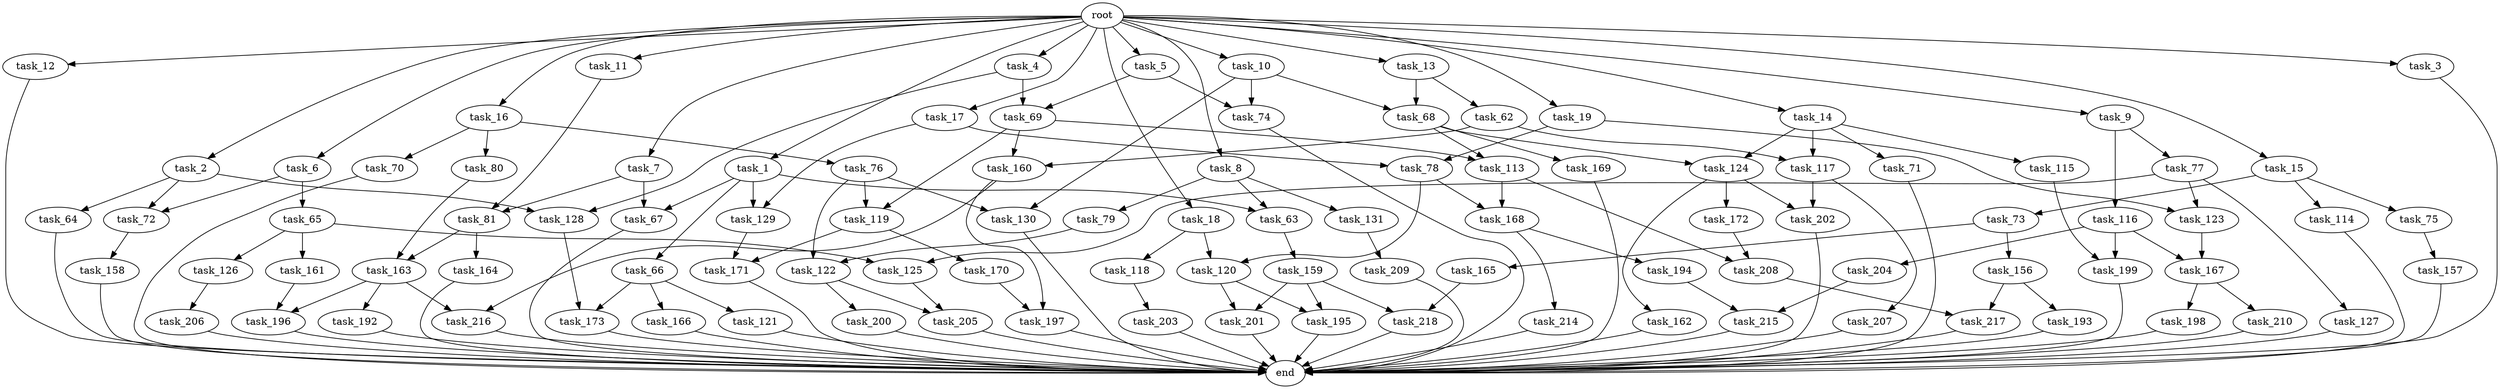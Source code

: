digraph G {
  task_207 [size="549755813.888000"];
  task_192 [size="549755813.888000"];
  task_16 [size="1.024000"];
  task_168 [size="910533066.752000"];
  task_115 [size="695784701.952000"];
  task_158 [size="77309411.328000"];
  task_19 [size="1.024000"];
  task_12 [size="1.024000"];
  task_172 [size="309237645.312000"];
  task_119 [size="1005022347.264000"];
  task_114 [size="309237645.312000"];
  task_113 [size="446676598.784000"];
  task_68 [size="498216206.336000"];
  task_166 [size="420906795.008000"];
  task_162 [size="309237645.312000"];
  task_62 [size="420906795.008000"];
  task_14 [size="1.024000"];
  task_1 [size="1.024000"];
  task_2 [size="1.024000"];
  task_156 [size="695784701.952000"];
  task_218 [size="627065225.216000"];
  task_123 [size="893353197.568000"];
  task_6 [size="1.024000"];
  task_79 [size="549755813.888000"];
  task_72 [size="154618822.656000"];
  task_200 [size="549755813.888000"];
  task_63 [size="1099511627.776000"];
  task_217 [size="1168231104.512000"];
  root [size="0.000000"];
  task_202 [size="858993459.200000"];
  task_216 [size="764504178.688000"];
  task_127 [size="34359738.368000"];
  task_117 [size="1005022347.264000"];
  task_7 [size="1.024000"];
  task_74 [size="498216206.336000"];
  task_75 [size="309237645.312000"];
  task_18 [size="1.024000"];
  task_157 [size="858993459.200000"];
  task_198 [size="309237645.312000"];
  task_129 [size="970662608.896000"];
  task_215 [size="1116691496.960000"];
  task_131 [size="549755813.888000"];
  task_203 [size="309237645.312000"];
  task_77 [size="549755813.888000"];
  task_210 [size="309237645.312000"];
  task_195 [size="936302870.528000"];
  task_209 [size="858993459.200000"];
  task_11 [size="1.024000"];
  task_66 [size="549755813.888000"];
  task_4 [size="1.024000"];
  task_125 [size="171798691.840000"];
  task_173 [size="558345748.480000"];
  task_159 [size="214748364.800000"];
  task_199 [size="1168231104.512000"];
  task_65 [size="77309411.328000"];
  task_73 [size="309237645.312000"];
  task_76 [size="137438953.472000"];
  task_17 [size="1.024000"];
  task_208 [size="730144440.320000"];
  task_10 [size="1.024000"];
  task_81 [size="1116691496.960000"];
  task_130 [size="773094113.280000"];
  task_13 [size="1.024000"];
  task_163 [size="292057776.128000"];
  task_122 [size="910533066.752000"];
  task_69 [size="498216206.336000"];
  task_214 [size="858993459.200000"];
  task_118 [size="420906795.008000"];
  task_64 [size="77309411.328000"];
  task_121 [size="420906795.008000"];
  task_15 [size="1.024000"];
  task_169 [size="137438953.472000"];
  end [size="0.000000"];
  task_164 [size="214748364.800000"];
  task_167 [size="343597383.680000"];
  task_196 [size="1408749273.088000"];
  task_70 [size="137438953.472000"];
  task_160 [size="618475290.624000"];
  task_193 [size="309237645.312000"];
  task_78 [size="1279900254.208000"];
  task_3 [size="1.024000"];
  task_170 [size="695784701.952000"];
  task_71 [size="695784701.952000"];
  task_197 [size="249108103.168000"];
  task_201 [size="936302870.528000"];
  task_194 [size="858993459.200000"];
  task_8 [size="1.024000"];
  task_126 [size="137438953.472000"];
  task_9 [size="1.024000"];
  task_120 [size="635655159.808000"];
  task_5 [size="1.024000"];
  task_67 [size="970662608.896000"];
  task_161 [size="137438953.472000"];
  task_80 [size="137438953.472000"];
  task_204 [size="309237645.312000"];
  task_165 [size="695784701.952000"];
  task_205 [size="970662608.896000"];
  task_116 [size="549755813.888000"];
  task_124 [size="833223655.424000"];
  task_171 [size="1391569403.904000"];
  task_128 [size="154618822.656000"];
  task_206 [size="420906795.008000"];

  task_207 -> end [size="1.000000"];
  task_192 -> end [size="1.000000"];
  task_16 -> task_70 [size="134217728.000000"];
  task_16 -> task_80 [size="134217728.000000"];
  task_16 -> task_76 [size="134217728.000000"];
  task_168 -> task_214 [size="838860800.000000"];
  task_168 -> task_194 [size="838860800.000000"];
  task_115 -> task_199 [size="838860800.000000"];
  task_158 -> end [size="1.000000"];
  task_19 -> task_78 [size="838860800.000000"];
  task_19 -> task_123 [size="838860800.000000"];
  task_12 -> end [size="1.000000"];
  task_172 -> task_208 [size="33554432.000000"];
  task_119 -> task_170 [size="679477248.000000"];
  task_119 -> task_171 [size="679477248.000000"];
  task_114 -> end [size="1.000000"];
  task_113 -> task_168 [size="679477248.000000"];
  task_113 -> task_208 [size="679477248.000000"];
  task_68 -> task_113 [size="134217728.000000"];
  task_68 -> task_124 [size="134217728.000000"];
  task_68 -> task_169 [size="134217728.000000"];
  task_166 -> end [size="1.000000"];
  task_162 -> end [size="1.000000"];
  task_62 -> task_160 [size="301989888.000000"];
  task_62 -> task_117 [size="301989888.000000"];
  task_14 -> task_71 [size="679477248.000000"];
  task_14 -> task_115 [size="679477248.000000"];
  task_14 -> task_117 [size="679477248.000000"];
  task_14 -> task_124 [size="679477248.000000"];
  task_1 -> task_66 [size="536870912.000000"];
  task_1 -> task_67 [size="536870912.000000"];
  task_1 -> task_63 [size="536870912.000000"];
  task_1 -> task_129 [size="536870912.000000"];
  task_2 -> task_128 [size="75497472.000000"];
  task_2 -> task_64 [size="75497472.000000"];
  task_2 -> task_72 [size="75497472.000000"];
  task_156 -> task_193 [size="301989888.000000"];
  task_156 -> task_217 [size="301989888.000000"];
  task_218 -> end [size="1.000000"];
  task_123 -> task_167 [size="33554432.000000"];
  task_6 -> task_65 [size="75497472.000000"];
  task_6 -> task_72 [size="75497472.000000"];
  task_79 -> task_122 [size="209715200.000000"];
  task_72 -> task_158 [size="75497472.000000"];
  task_200 -> end [size="1.000000"];
  task_63 -> task_159 [size="209715200.000000"];
  task_217 -> end [size="1.000000"];
  root -> task_2 [size="1.000000"];
  root -> task_7 [size="1.000000"];
  root -> task_5 [size="1.000000"];
  root -> task_11 [size="1.000000"];
  root -> task_10 [size="1.000000"];
  root -> task_16 [size="1.000000"];
  root -> task_4 [size="1.000000"];
  root -> task_17 [size="1.000000"];
  root -> task_3 [size="1.000000"];
  root -> task_13 [size="1.000000"];
  root -> task_18 [size="1.000000"];
  root -> task_9 [size="1.000000"];
  root -> task_19 [size="1.000000"];
  root -> task_6 [size="1.000000"];
  root -> task_14 [size="1.000000"];
  root -> task_8 [size="1.000000"];
  root -> task_12 [size="1.000000"];
  root -> task_15 [size="1.000000"];
  root -> task_1 [size="1.000000"];
  task_202 -> end [size="1.000000"];
  task_216 -> end [size="1.000000"];
  task_127 -> end [size="1.000000"];
  task_117 -> task_202 [size="536870912.000000"];
  task_117 -> task_207 [size="536870912.000000"];
  task_7 -> task_81 [size="411041792.000000"];
  task_7 -> task_67 [size="411041792.000000"];
  task_74 -> end [size="1.000000"];
  task_75 -> task_157 [size="838860800.000000"];
  task_18 -> task_120 [size="411041792.000000"];
  task_18 -> task_118 [size="411041792.000000"];
  task_157 -> end [size="1.000000"];
  task_198 -> end [size="1.000000"];
  task_129 -> task_171 [size="679477248.000000"];
  task_215 -> end [size="1.000000"];
  task_131 -> task_209 [size="838860800.000000"];
  task_203 -> end [size="1.000000"];
  task_77 -> task_127 [size="33554432.000000"];
  task_77 -> task_123 [size="33554432.000000"];
  task_77 -> task_125 [size="33554432.000000"];
  task_210 -> end [size="1.000000"];
  task_195 -> end [size="1.000000"];
  task_209 -> end [size="1.000000"];
  task_11 -> task_81 [size="679477248.000000"];
  task_66 -> task_166 [size="411041792.000000"];
  task_66 -> task_173 [size="411041792.000000"];
  task_66 -> task_121 [size="411041792.000000"];
  task_4 -> task_128 [size="75497472.000000"];
  task_4 -> task_69 [size="75497472.000000"];
  task_125 -> task_205 [size="411041792.000000"];
  task_173 -> end [size="1.000000"];
  task_159 -> task_218 [size="75497472.000000"];
  task_159 -> task_195 [size="75497472.000000"];
  task_159 -> task_201 [size="75497472.000000"];
  task_199 -> end [size="1.000000"];
  task_65 -> task_161 [size="134217728.000000"];
  task_65 -> task_126 [size="134217728.000000"];
  task_65 -> task_125 [size="134217728.000000"];
  task_73 -> task_156 [size="679477248.000000"];
  task_73 -> task_165 [size="679477248.000000"];
  task_76 -> task_119 [size="679477248.000000"];
  task_76 -> task_122 [size="679477248.000000"];
  task_76 -> task_130 [size="679477248.000000"];
  task_17 -> task_78 [size="411041792.000000"];
  task_17 -> task_129 [size="411041792.000000"];
  task_208 -> task_217 [size="838860800.000000"];
  task_10 -> task_68 [size="75497472.000000"];
  task_10 -> task_130 [size="75497472.000000"];
  task_10 -> task_74 [size="75497472.000000"];
  task_81 -> task_163 [size="209715200.000000"];
  task_81 -> task_164 [size="209715200.000000"];
  task_130 -> end [size="1.000000"];
  task_13 -> task_62 [size="411041792.000000"];
  task_13 -> task_68 [size="411041792.000000"];
  task_163 -> task_216 [size="536870912.000000"];
  task_163 -> task_192 [size="536870912.000000"];
  task_163 -> task_196 [size="536870912.000000"];
  task_122 -> task_205 [size="536870912.000000"];
  task_122 -> task_200 [size="536870912.000000"];
  task_69 -> task_113 [size="301989888.000000"];
  task_69 -> task_119 [size="301989888.000000"];
  task_69 -> task_160 [size="301989888.000000"];
  task_214 -> end [size="1.000000"];
  task_118 -> task_203 [size="301989888.000000"];
  task_64 -> end [size="1.000000"];
  task_121 -> end [size="1.000000"];
  task_15 -> task_114 [size="301989888.000000"];
  task_15 -> task_73 [size="301989888.000000"];
  task_15 -> task_75 [size="301989888.000000"];
  task_169 -> end [size="1.000000"];
  task_164 -> end [size="1.000000"];
  task_167 -> task_210 [size="301989888.000000"];
  task_167 -> task_198 [size="301989888.000000"];
  task_196 -> end [size="1.000000"];
  task_70 -> end [size="1.000000"];
  task_160 -> task_216 [size="209715200.000000"];
  task_160 -> task_197 [size="209715200.000000"];
  task_193 -> end [size="1.000000"];
  task_78 -> task_120 [size="209715200.000000"];
  task_78 -> task_168 [size="209715200.000000"];
  task_3 -> end [size="1.000000"];
  task_170 -> task_197 [size="33554432.000000"];
  task_71 -> end [size="1.000000"];
  task_197 -> end [size="1.000000"];
  task_201 -> end [size="1.000000"];
  task_194 -> task_215 [size="411041792.000000"];
  task_8 -> task_131 [size="536870912.000000"];
  task_8 -> task_63 [size="536870912.000000"];
  task_8 -> task_79 [size="536870912.000000"];
  task_126 -> task_206 [size="411041792.000000"];
  task_9 -> task_116 [size="536870912.000000"];
  task_9 -> task_77 [size="536870912.000000"];
  task_120 -> task_195 [size="838860800.000000"];
  task_120 -> task_201 [size="838860800.000000"];
  task_5 -> task_74 [size="411041792.000000"];
  task_5 -> task_69 [size="411041792.000000"];
  task_67 -> end [size="1.000000"];
  task_161 -> task_196 [size="838860800.000000"];
  task_80 -> task_163 [size="75497472.000000"];
  task_204 -> task_215 [size="679477248.000000"];
  task_165 -> task_218 [size="536870912.000000"];
  task_205 -> end [size="1.000000"];
  task_116 -> task_167 [size="301989888.000000"];
  task_116 -> task_199 [size="301989888.000000"];
  task_116 -> task_204 [size="301989888.000000"];
  task_124 -> task_202 [size="301989888.000000"];
  task_124 -> task_162 [size="301989888.000000"];
  task_124 -> task_172 [size="301989888.000000"];
  task_171 -> end [size="1.000000"];
  task_128 -> task_173 [size="134217728.000000"];
  task_206 -> end [size="1.000000"];
}

